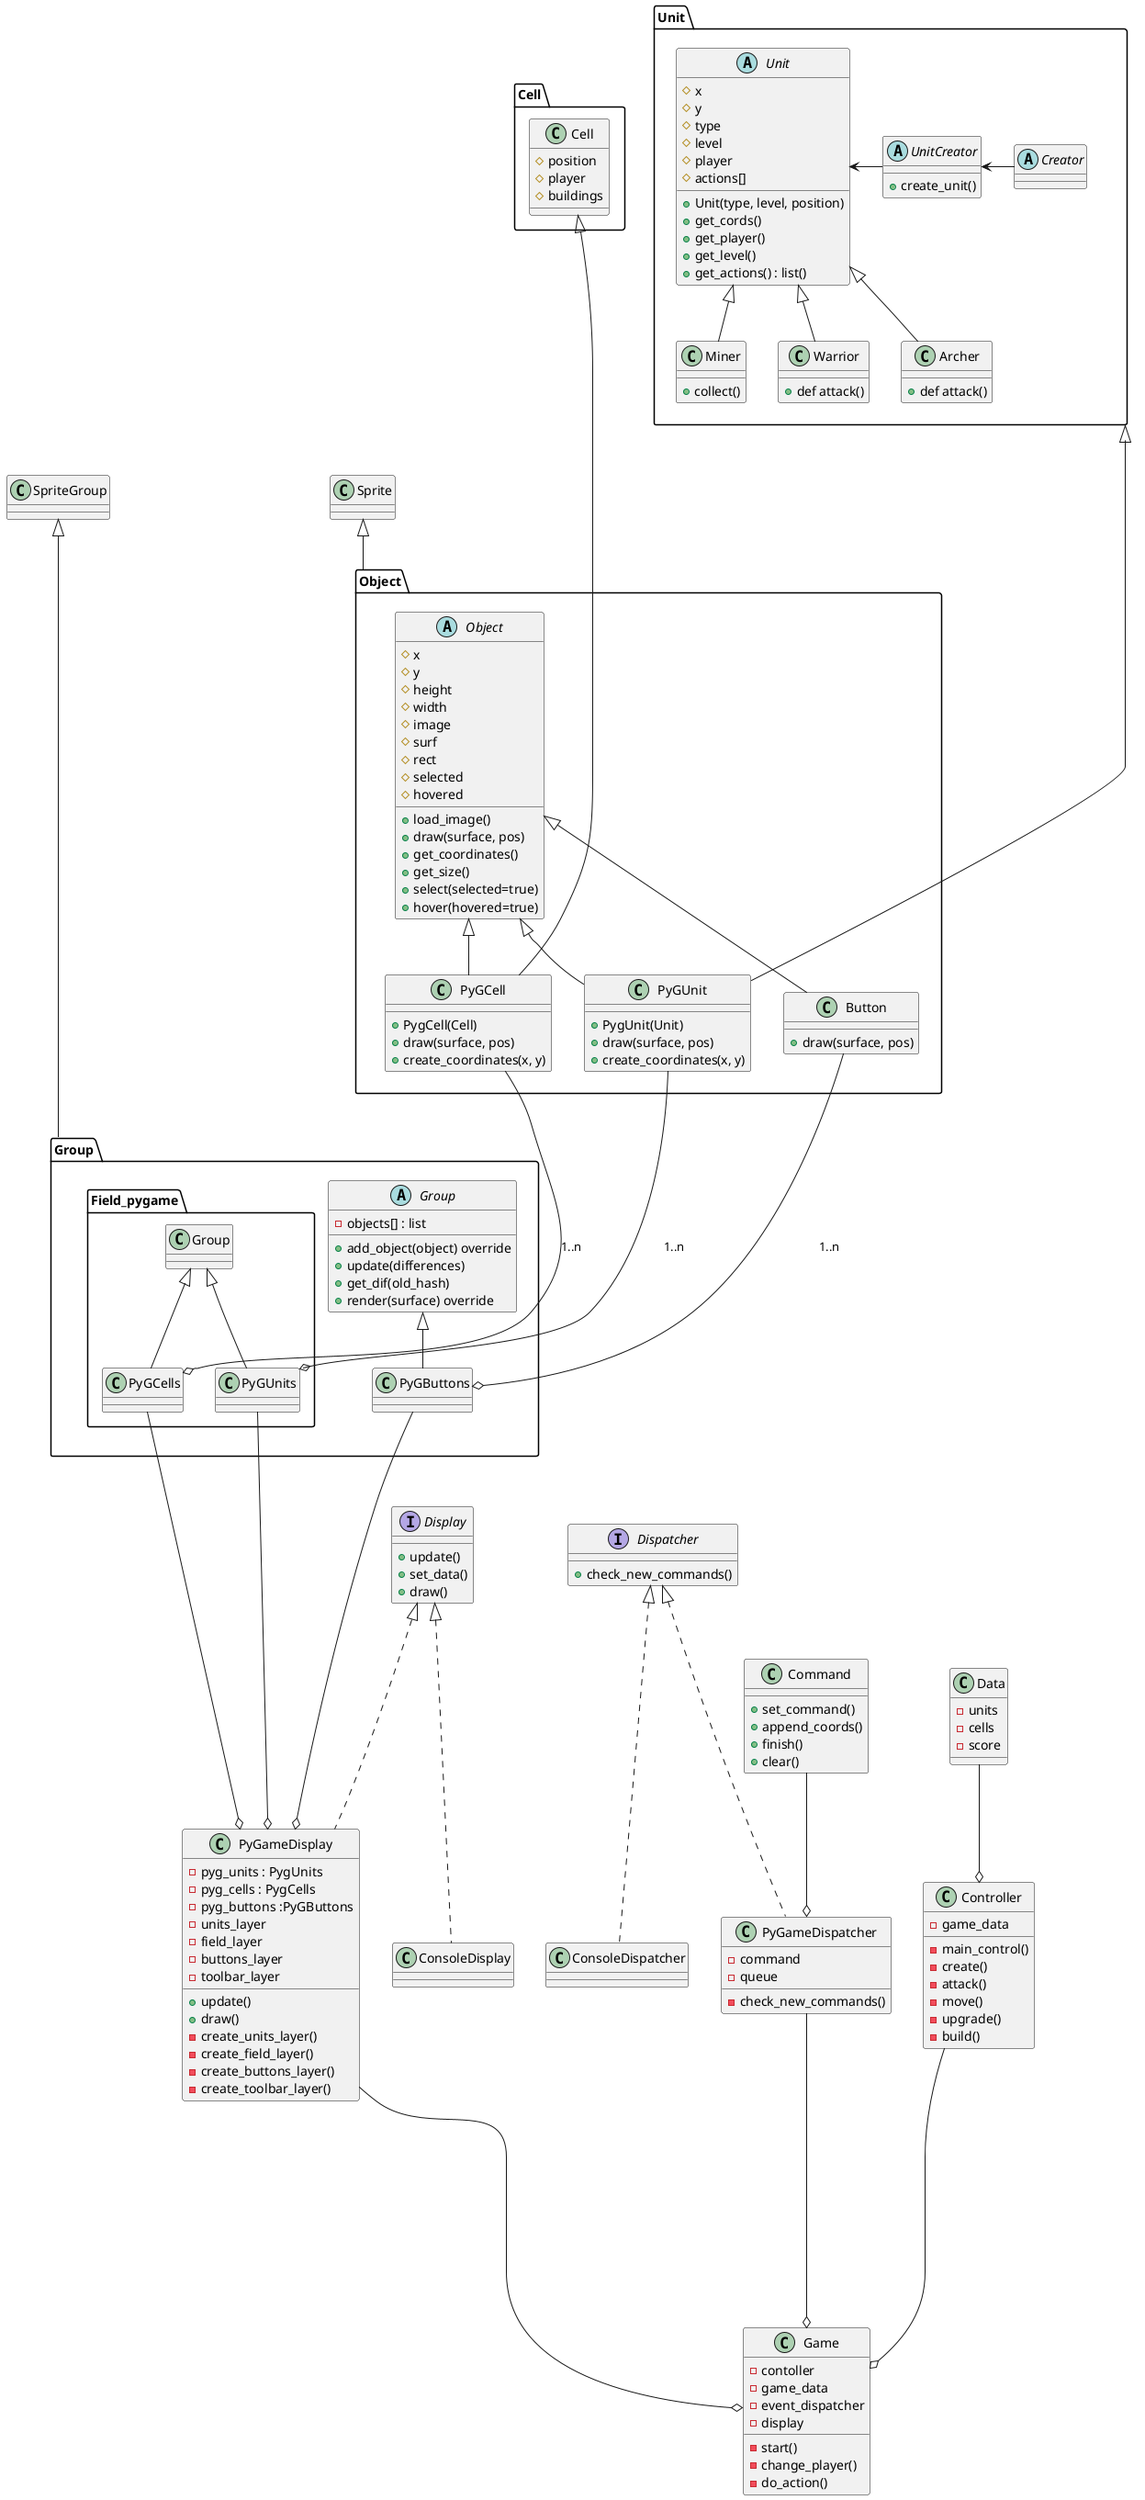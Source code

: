 @startuml

class Sprite{}
Sprite <|-- Object

package Object{
    abstract class Object{
        # x
        # y
        # height
        # width
        # image
        # surf
        # rect
        + load_image()
        # selected
        # hovered
        + draw(surface, pos)
        + get_coordinates()
        + get_size()
        + select(selected=true)
        + hover(hovered=true)
    }

    Object <|-- PyGUnit
    class PyGUnit{
        + PygUnit(Unit)
        + draw(surface, pos)
        + create_coordinates(x, y)
    }

    Object <|-- PyGCell
    class PyGCell {
        + PygCell(Cell)
        + draw(surface, pos)
        + create_coordinates(x, y)
    }

    Object <|-- Button
    class Button {
        + draw(surface, pos)
    }
}

Unit <|----- PyGUnit
package Unit {
    abstract class Unit{
        # x
        # y
        # type
        # level
        # player
        # actions[]

        + Unit(type, level, position)
        + get_cords()
        + get_player()
        + get_level()
        + get_actions() : list()
    }

    Unit <|-- Warrior
    class Warrior {
        + def attack()
    }

    Unit <|-- Archer
    class Archer {
        + def attack()
    }

    Unit <|-- Miner
    class Miner {
        + collect()
    }

    abstract class UnitCreator{
        + create_unit()
    }

    abstract class Creator{}

    Unit <- UnitCreator
    UnitCreator <- Creator
}

package Cell{
    Cell <|----- PyGCell
    class Cell {
        # position
        # player
        # buildings
     }
}

class SpriteGroup{}
SpriteGroup <|---- Group

package Group{
    abstract class Group{
        - objects[] : list
        + add_object(object) override
        + update(differences)
        + get_dif(old_hash)
        + render(surface) override
    }

    package Field_pygame {
    class PyGUnits {}
    Group <|-- PyGUnits
    PyGUnit ---o PyGUnits : 1..n


    class PyGCells {}
    PyGCell -o PyGCells : 1..n
    Group <|-- PyGCells
    }

    class PyGButtons {}
    Button ---o PyGButtons : 1..n
    Group <|-- PyGButtons

}


interface Display{
    + update()
    + set_data()
    + draw()
}

class PyGameDisplay {
    - pyg_units : PygUnits
    - pyg_cells : PygCells
    - pyg_buttons :PyGButtons
    - units_layer
    - field_layer
    - buttons_layer
    - toolbar_layer
    + update()
    + draw()
    - create_units_layer()
    - create_field_layer()
    - create_buttons_layer()
    - create_toolbar_layer()
}

PyGUnits ----o PyGameDisplay
PyGCells ----o PyGameDisplay
PyGButtons ----o PyGameDisplay


class Game {
    - contoller
    - game_data
    - event_dispatcher
    - display
    - start()
    - change_player()
    - do_action()
}

Display <|... ConsoleDisplay
Display <|... PyGameDisplay

interface Dispatcher{
    +check_new_commands()
}

class PyGameDispatcher{
    -command
    -queue
    -check_new_commands()
}

Dispatcher <|... PyGameDispatcher
Dispatcher <|... ConsoleDispatcher

class Command{
    + set_command()
    + append_coords()
    + finish()
    + clear()
}

Command --o PyGameDispatcher

PyGameDispatcher -----o Game
PyGameDisplay -----o Game

class Data{
    - units
    - cells
    - score
}

class Controller{
    - game_data
    -  main_control()
    - create()
    - attack()
    - move()
    - upgrade()
    - build()
}
Data --o Controller

Controller -----o Game

@enduml